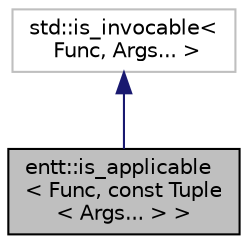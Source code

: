 digraph "entt::is_applicable&lt; Func, const Tuple&lt; Args... &gt; &gt;"
{
 // LATEX_PDF_SIZE
  edge [fontname="Helvetica",fontsize="10",labelfontname="Helvetica",labelfontsize="10"];
  node [fontname="Helvetica",fontsize="10",shape=record];
  Node1 [label="entt::is_applicable\l\< Func, const Tuple\l\< Args... \> \>",height=0.2,width=0.4,color="black", fillcolor="grey75", style="filled", fontcolor="black",tooltip="Same as std::is_invocable, but with tuples."];
  Node2 -> Node1 [dir="back",color="midnightblue",fontsize="10",style="solid",fontname="Helvetica"];
  Node2 [label="std::is_invocable\<\l Func, Args... \>",height=0.2,width=0.4,color="grey75", fillcolor="white", style="filled",tooltip=" "];
}
